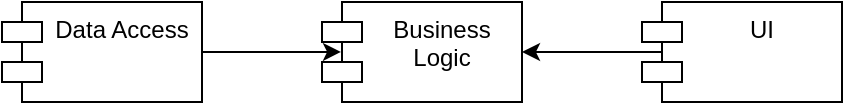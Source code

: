 <mxfile version="24.0.6" type="device">
  <diagram name="modules" id="dM83wHDTcg_KLIO3zpco">
    <mxGraphModel dx="545" dy="303" grid="1" gridSize="10" guides="1" tooltips="1" connect="1" arrows="1" fold="1" page="1" pageScale="1" pageWidth="1169" pageHeight="827" math="0" shadow="0">
      <root>
        <mxCell id="0" />
        <mxCell id="1" parent="0" />
        <mxCell id="90a7S7zL3lL9k81L1QzA-1" value="Business Logic" style="shape=module;align=left;spacingLeft=20;align=center;verticalAlign=top;whiteSpace=wrap;html=1;" vertex="1" parent="1">
          <mxGeometry x="160" width="100" height="50" as="geometry" />
        </mxCell>
        <mxCell id="90a7S7zL3lL9k81L1QzA-5" style="edgeStyle=orthogonalEdgeStyle;rounded=0;orthogonalLoop=1;jettySize=auto;html=1;exitX=1;exitY=0.5;exitDx=0;exitDy=0;entryX=0.095;entryY=0.499;entryDx=0;entryDy=0;entryPerimeter=0;" edge="1" parent="1" source="90a7S7zL3lL9k81L1QzA-2" target="90a7S7zL3lL9k81L1QzA-1">
          <mxGeometry relative="1" as="geometry" />
        </mxCell>
        <mxCell id="90a7S7zL3lL9k81L1QzA-2" value="Data Access" style="shape=module;align=left;spacingLeft=20;align=center;verticalAlign=top;whiteSpace=wrap;html=1;" vertex="1" parent="1">
          <mxGeometry width="100" height="50" as="geometry" />
        </mxCell>
        <mxCell id="90a7S7zL3lL9k81L1QzA-6" style="edgeStyle=orthogonalEdgeStyle;rounded=0;orthogonalLoop=1;jettySize=auto;html=1;entryX=1;entryY=0.5;entryDx=0;entryDy=0;exitX=0.107;exitY=0.499;exitDx=0;exitDy=0;exitPerimeter=0;" edge="1" parent="1" source="90a7S7zL3lL9k81L1QzA-3" target="90a7S7zL3lL9k81L1QzA-1">
          <mxGeometry relative="1" as="geometry">
            <Array as="points" />
          </mxGeometry>
        </mxCell>
        <mxCell id="90a7S7zL3lL9k81L1QzA-3" value="UI" style="shape=module;align=left;spacingLeft=20;align=center;verticalAlign=top;whiteSpace=wrap;html=1;" vertex="1" parent="1">
          <mxGeometry x="320" width="100" height="50" as="geometry" />
        </mxCell>
      </root>
    </mxGraphModel>
  </diagram>
</mxfile>
